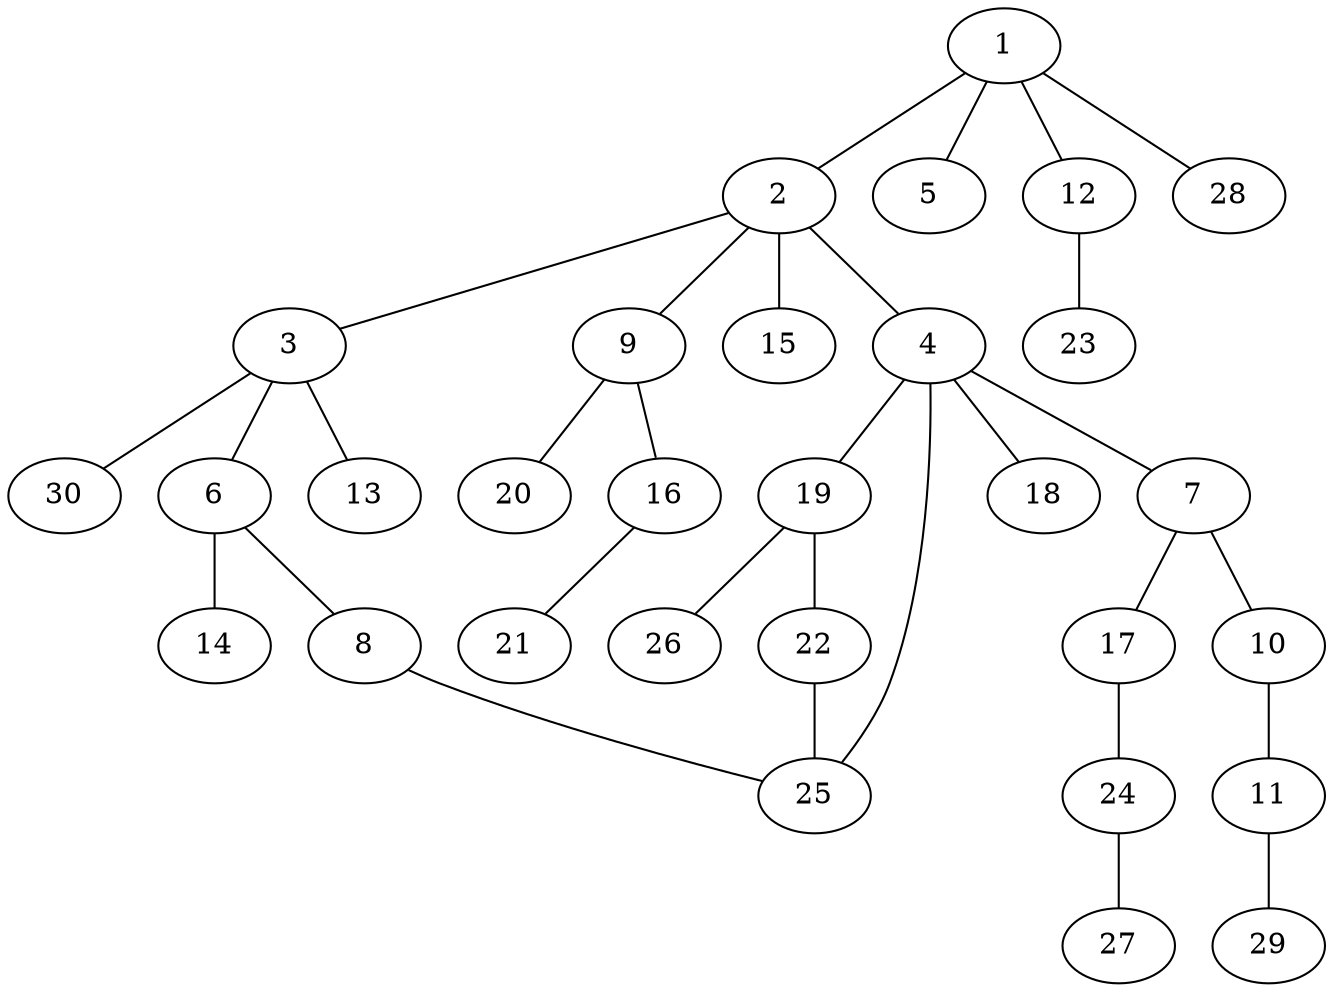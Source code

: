 graph graphname {1--2
1--5
1--12
1--28
2--3
2--4
2--9
2--15
3--6
3--13
3--30
4--7
4--18
4--19
4--25
6--8
6--14
7--10
7--17
8--25
9--16
9--20
10--11
11--29
12--23
16--21
17--24
19--22
19--26
22--25
24--27
}